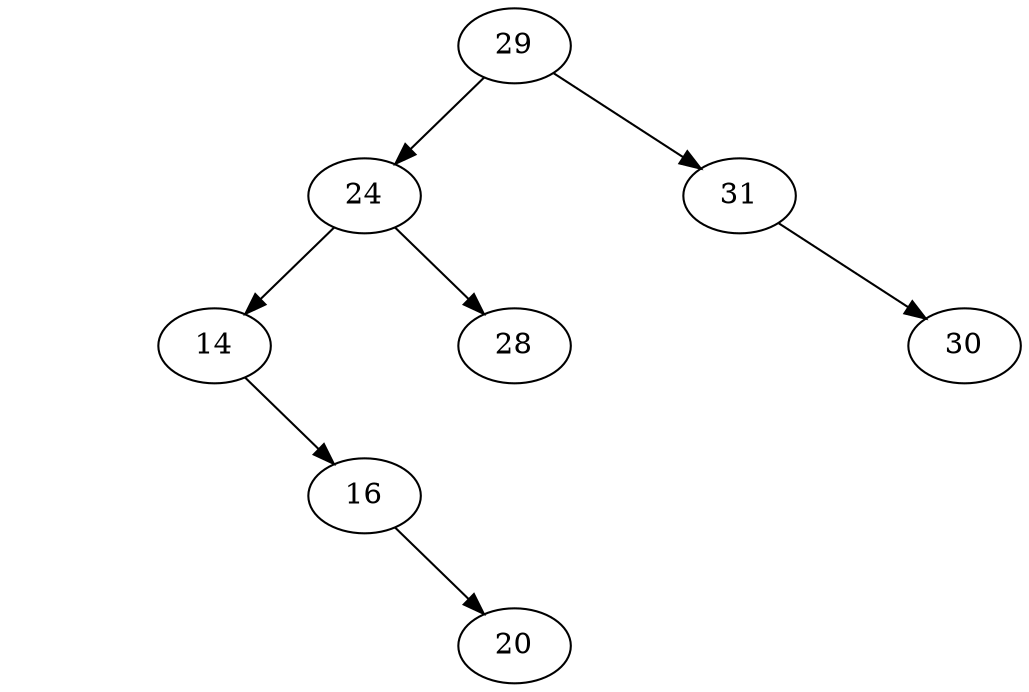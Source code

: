digraph mygraph {
29 -> 24
I0 [style=invis]
 29 -> I0 [style=invis]
29 -> 31
24 -> 14
I1 [style=invis]
 24 -> I1 [style=invis]
24 -> 28
I2 [style=invis]
 14 -> I2 [style=invis]
I3 [style=invis]
 14 -> I3 [style=invis]
14 -> 16
I4 [style=invis]
 16 -> I4 [style=invis]
I5 [style=invis]
 16 -> I5 [style=invis]
16 -> 20
I6 [style=invis]
 31 -> I6 [style=invis]
I7 [style=invis]
 31 -> I7 [style=invis]
31 -> 30
}
